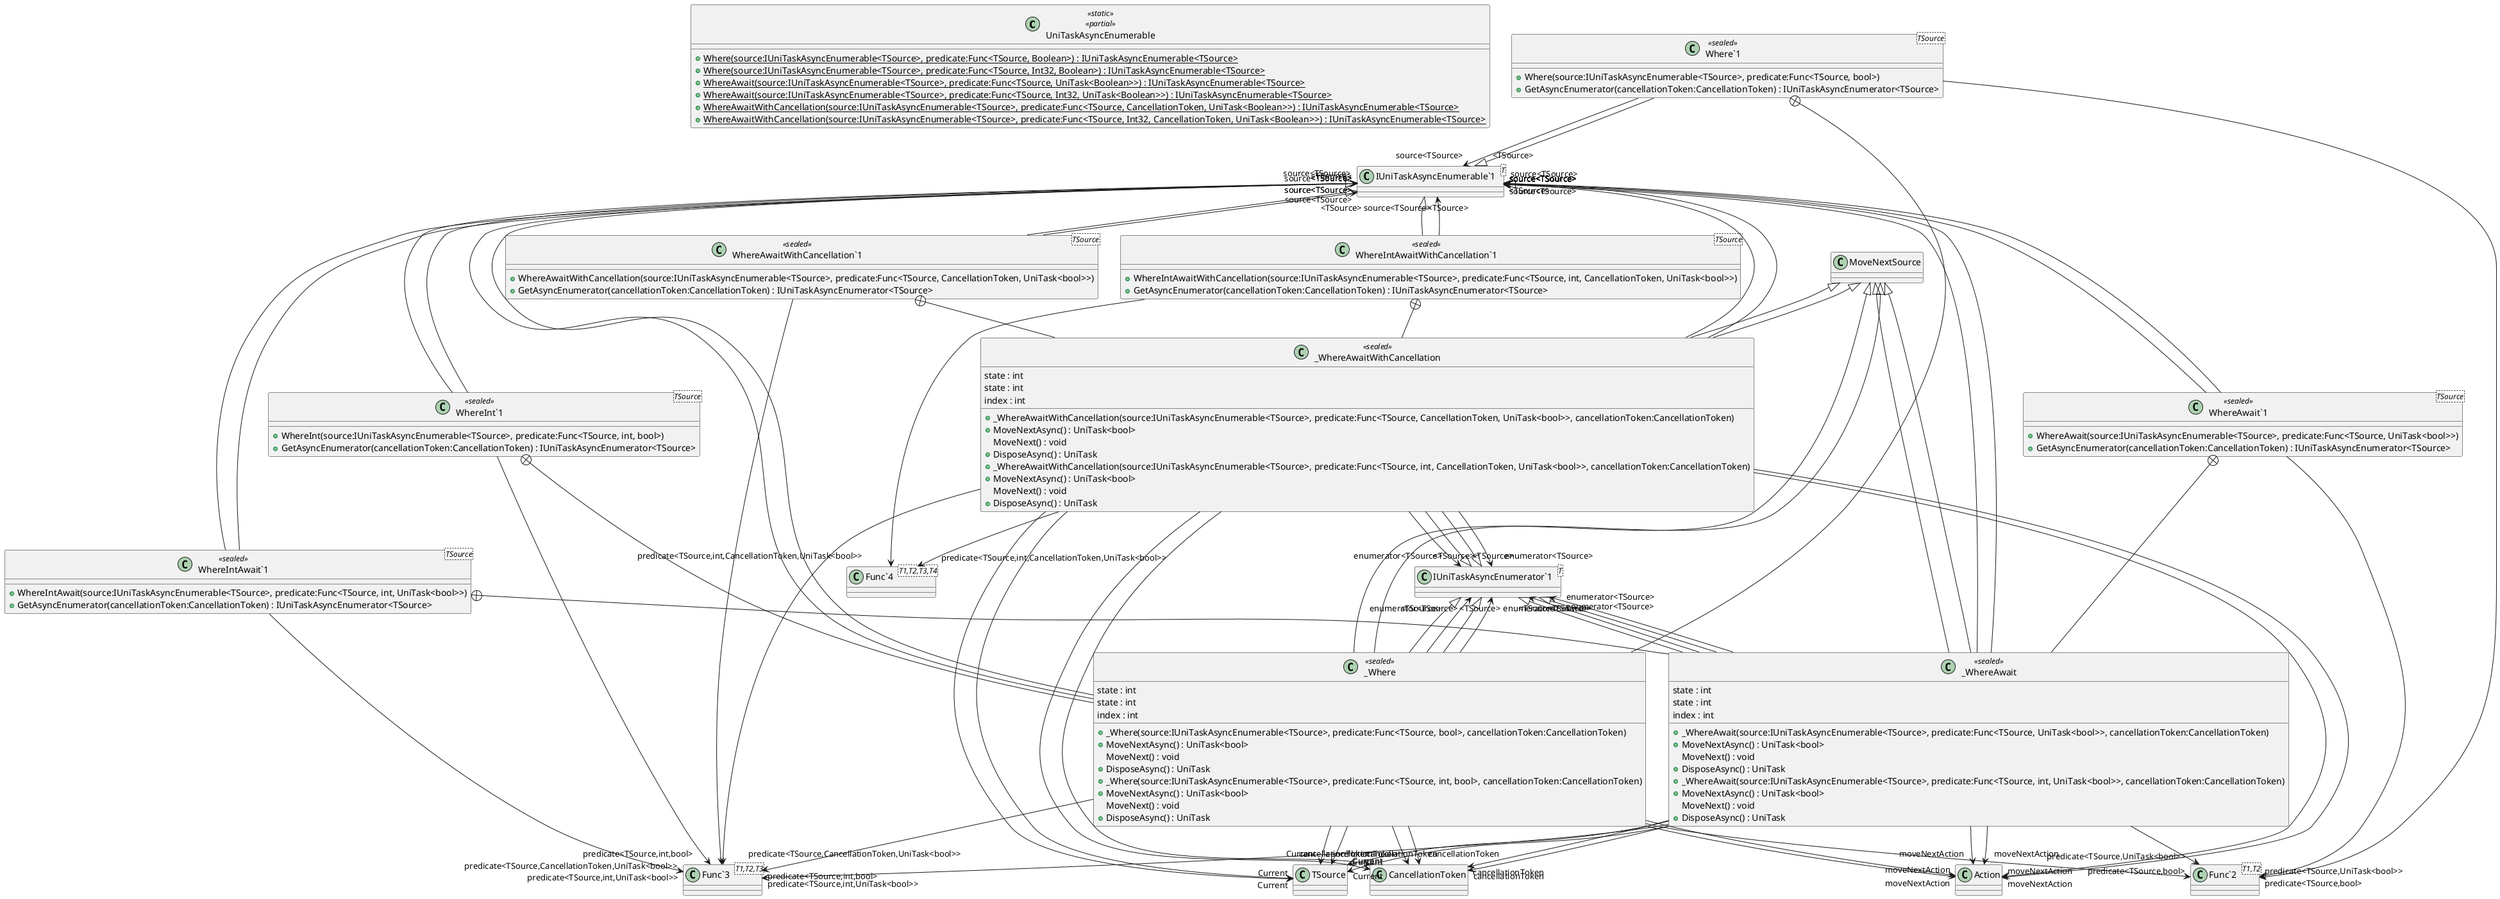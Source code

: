 @startuml
class UniTaskAsyncEnumerable <<static>> <<partial>> {
    + {static} Where(source:IUniTaskAsyncEnumerable<TSource>, predicate:Func<TSource, Boolean>) : IUniTaskAsyncEnumerable<TSource>
    + {static} Where(source:IUniTaskAsyncEnumerable<TSource>, predicate:Func<TSource, Int32, Boolean>) : IUniTaskAsyncEnumerable<TSource>
    + {static} WhereAwait(source:IUniTaskAsyncEnumerable<TSource>, predicate:Func<TSource, UniTask<Boolean>>) : IUniTaskAsyncEnumerable<TSource>
    + {static} WhereAwait(source:IUniTaskAsyncEnumerable<TSource>, predicate:Func<TSource, Int32, UniTask<Boolean>>) : IUniTaskAsyncEnumerable<TSource>
    + {static} WhereAwaitWithCancellation(source:IUniTaskAsyncEnumerable<TSource>, predicate:Func<TSource, CancellationToken, UniTask<Boolean>>) : IUniTaskAsyncEnumerable<TSource>
    + {static} WhereAwaitWithCancellation(source:IUniTaskAsyncEnumerable<TSource>, predicate:Func<TSource, Int32, CancellationToken, UniTask<Boolean>>) : IUniTaskAsyncEnumerable<TSource>
}
class "Where`1"<TSource> <<sealed>> {
    + Where(source:IUniTaskAsyncEnumerable<TSource>, predicate:Func<TSource, bool>)
    + GetAsyncEnumerator(cancellationToken:CancellationToken) : IUniTaskAsyncEnumerator<TSource>
}
class "WhereInt`1"<TSource> <<sealed>> {
    + WhereInt(source:IUniTaskAsyncEnumerable<TSource>, predicate:Func<TSource, int, bool>)
    + GetAsyncEnumerator(cancellationToken:CancellationToken) : IUniTaskAsyncEnumerator<TSource>
}
class "WhereAwait`1"<TSource> <<sealed>> {
    + WhereAwait(source:IUniTaskAsyncEnumerable<TSource>, predicate:Func<TSource, UniTask<bool>>)
    + GetAsyncEnumerator(cancellationToken:CancellationToken) : IUniTaskAsyncEnumerator<TSource>
}
class "WhereIntAwait`1"<TSource> <<sealed>> {
    + WhereIntAwait(source:IUniTaskAsyncEnumerable<TSource>, predicate:Func<TSource, int, UniTask<bool>>)
    + GetAsyncEnumerator(cancellationToken:CancellationToken) : IUniTaskAsyncEnumerator<TSource>
}
class "WhereAwaitWithCancellation`1"<TSource> <<sealed>> {
    + WhereAwaitWithCancellation(source:IUniTaskAsyncEnumerable<TSource>, predicate:Func<TSource, CancellationToken, UniTask<bool>>)
    + GetAsyncEnumerator(cancellationToken:CancellationToken) : IUniTaskAsyncEnumerator<TSource>
}
class "WhereIntAwaitWithCancellation`1"<TSource> <<sealed>> {
    + WhereIntAwaitWithCancellation(source:IUniTaskAsyncEnumerable<TSource>, predicate:Func<TSource, int, CancellationToken, UniTask<bool>>)
    + GetAsyncEnumerator(cancellationToken:CancellationToken) : IUniTaskAsyncEnumerator<TSource>
}
class "IUniTaskAsyncEnumerable`1"<T> {
}
class "Func`2"<T1,T2> {
}
class _Where <<sealed>> {
    state : int
    + _Where(source:IUniTaskAsyncEnumerable<TSource>, predicate:Func<TSource, bool>, cancellationToken:CancellationToken)
    + MoveNextAsync() : UniTask<bool>
    MoveNext() : void
    + DisposeAsync() : UniTask
}
class "Func`3"<T1,T2,T3> {
}
class _Where <<sealed>> {
    state : int
    index : int
    + _Where(source:IUniTaskAsyncEnumerable<TSource>, predicate:Func<TSource, int, bool>, cancellationToken:CancellationToken)
    + MoveNextAsync() : UniTask<bool>
    MoveNext() : void
    + DisposeAsync() : UniTask
}
class _WhereAwait <<sealed>> {
    state : int
    + _WhereAwait(source:IUniTaskAsyncEnumerable<TSource>, predicate:Func<TSource, UniTask<bool>>, cancellationToken:CancellationToken)
    + MoveNextAsync() : UniTask<bool>
    MoveNext() : void
    + DisposeAsync() : UniTask
}
class _WhereAwait <<sealed>> {
    state : int
    index : int
    + _WhereAwait(source:IUniTaskAsyncEnumerable<TSource>, predicate:Func<TSource, int, UniTask<bool>>, cancellationToken:CancellationToken)
    + MoveNextAsync() : UniTask<bool>
    MoveNext() : void
    + DisposeAsync() : UniTask
}
class _WhereAwaitWithCancellation <<sealed>> {
    state : int
    + _WhereAwaitWithCancellation(source:IUniTaskAsyncEnumerable<TSource>, predicate:Func<TSource, CancellationToken, UniTask<bool>>, cancellationToken:CancellationToken)
    + MoveNextAsync() : UniTask<bool>
    MoveNext() : void
    + DisposeAsync() : UniTask
}
class "Func`4"<T1,T2,T3,T4> {
}
class _WhereAwaitWithCancellation <<sealed>> {
    state : int
    index : int
    + _WhereAwaitWithCancellation(source:IUniTaskAsyncEnumerable<TSource>, predicate:Func<TSource, int, CancellationToken, UniTask<bool>>, cancellationToken:CancellationToken)
    + MoveNextAsync() : UniTask<bool>
    MoveNext() : void
    + DisposeAsync() : UniTask
}
class "IUniTaskAsyncEnumerator`1"<T> {
}
"IUniTaskAsyncEnumerable`1" "<TSource>" <|-- "Where`1"
"Where`1" --> "source<TSource>" "IUniTaskAsyncEnumerable`1"
"Where`1" --> "predicate<TSource,bool>" "Func`2"
"IUniTaskAsyncEnumerable`1" "<TSource>" <|-- "WhereInt`1"
"WhereInt`1" --> "source<TSource>" "IUniTaskAsyncEnumerable`1"
"WhereInt`1" --> "predicate<TSource,int,bool>" "Func`3"
"IUniTaskAsyncEnumerable`1" "<TSource>" <|-- "WhereAwait`1"
"WhereAwait`1" --> "source<TSource>" "IUniTaskAsyncEnumerable`1"
"WhereAwait`1" --> "predicate<TSource,UniTask<bool>>" "Func`2"
"IUniTaskAsyncEnumerable`1" "<TSource>" <|-- "WhereIntAwait`1"
"WhereIntAwait`1" --> "source<TSource>" "IUniTaskAsyncEnumerable`1"
"WhereIntAwait`1" --> "predicate<TSource,int,UniTask<bool>>" "Func`3"
"IUniTaskAsyncEnumerable`1" "<TSource>" <|-- "WhereAwaitWithCancellation`1"
"WhereAwaitWithCancellation`1" --> "source<TSource>" "IUniTaskAsyncEnumerable`1"
"WhereAwaitWithCancellation`1" --> "predicate<TSource,CancellationToken,UniTask<bool>>" "Func`3"
"IUniTaskAsyncEnumerable`1" "<TSource>" <|-- "WhereIntAwaitWithCancellation`1"
"WhereIntAwaitWithCancellation`1" --> "source<TSource>" "IUniTaskAsyncEnumerable`1"
"WhereIntAwaitWithCancellation`1" --> "predicate<TSource,int,CancellationToken,UniTask<bool>>" "Func`4"
"Where`1" +-- _Where
MoveNextSource <|-- _Where
"IUniTaskAsyncEnumerator`1" "<TSource>" <|-- _Where
_Where --> "source<TSource>" "IUniTaskAsyncEnumerable`1"
_Where --> "predicate<TSource,bool>" "Func`2"
_Where --> "cancellationToken" CancellationToken
_Where --> "enumerator<TSource>" "IUniTaskAsyncEnumerator`1"
_Where --> "moveNextAction" Action
_Where --> "Current" TSource
"WhereInt`1" +-- _Where
MoveNextSource <|-- _Where
"IUniTaskAsyncEnumerator`1" "<TSource>" <|-- _Where
_Where --> "source<TSource>" "IUniTaskAsyncEnumerable`1"
_Where --> "predicate<TSource,int,bool>" "Func`3"
_Where --> "cancellationToken" CancellationToken
_Where --> "enumerator<TSource>" "IUniTaskAsyncEnumerator`1"
_Where --> "moveNextAction" Action
_Where --> "Current" TSource
"WhereAwait`1" +-- _WhereAwait
MoveNextSource <|-- _WhereAwait
"IUniTaskAsyncEnumerator`1" "<TSource>" <|-- _WhereAwait
_WhereAwait --> "source<TSource>" "IUniTaskAsyncEnumerable`1"
_WhereAwait --> "predicate<TSource,UniTask<bool>>" "Func`2"
_WhereAwait --> "cancellationToken" CancellationToken
_WhereAwait --> "enumerator<TSource>" "IUniTaskAsyncEnumerator`1"
_WhereAwait --> "moveNextAction" Action
_WhereAwait --> "Current" TSource
"WhereIntAwait`1" +-- _WhereAwait
MoveNextSource <|-- _WhereAwait
"IUniTaskAsyncEnumerator`1" "<TSource>" <|-- _WhereAwait
_WhereAwait --> "source<TSource>" "IUniTaskAsyncEnumerable`1"
_WhereAwait --> "predicate<TSource,int,UniTask<bool>>" "Func`3"
_WhereAwait --> "cancellationToken" CancellationToken
_WhereAwait --> "enumerator<TSource>" "IUniTaskAsyncEnumerator`1"
_WhereAwait --> "moveNextAction" Action
_WhereAwait --> "Current" TSource
"WhereAwaitWithCancellation`1" +-- _WhereAwaitWithCancellation
MoveNextSource <|-- _WhereAwaitWithCancellation
"IUniTaskAsyncEnumerator`1" "<TSource>" <|-- _WhereAwaitWithCancellation
_WhereAwaitWithCancellation --> "source<TSource>" "IUniTaskAsyncEnumerable`1"
_WhereAwaitWithCancellation --> "predicate<TSource,CancellationToken,UniTask<bool>>" "Func`3"
_WhereAwaitWithCancellation --> "cancellationToken" CancellationToken
_WhereAwaitWithCancellation --> "enumerator<TSource>" "IUniTaskAsyncEnumerator`1"
_WhereAwaitWithCancellation --> "moveNextAction" Action
_WhereAwaitWithCancellation --> "Current" TSource
"WhereIntAwaitWithCancellation`1" +-- _WhereAwaitWithCancellation
MoveNextSource <|-- _WhereAwaitWithCancellation
"IUniTaskAsyncEnumerator`1" "<TSource>" <|-- _WhereAwaitWithCancellation
_WhereAwaitWithCancellation --> "source<TSource>" "IUniTaskAsyncEnumerable`1"
_WhereAwaitWithCancellation --> "predicate<TSource,int,CancellationToken,UniTask<bool>>" "Func`4"
_WhereAwaitWithCancellation --> "cancellationToken" CancellationToken
_WhereAwaitWithCancellation --> "enumerator<TSource>" "IUniTaskAsyncEnumerator`1"
_WhereAwaitWithCancellation --> "moveNextAction" Action
_WhereAwaitWithCancellation --> "Current" TSource
@enduml
